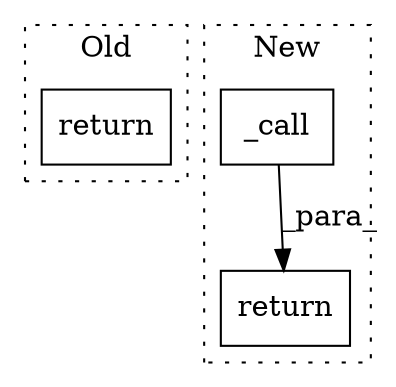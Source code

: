 digraph G {
subgraph cluster0 {
1 [label="return" a="41" s="13181" l="7" shape="box"];
label = "Old";
style="dotted";
}
subgraph cluster1 {
2 [label="_call" a="32" s="6518,6551" l="6,1" shape="box"];
3 [label="return" a="41" s="6624" l="7" shape="box"];
label = "New";
style="dotted";
}
2 -> 3 [label="_para_"];
}